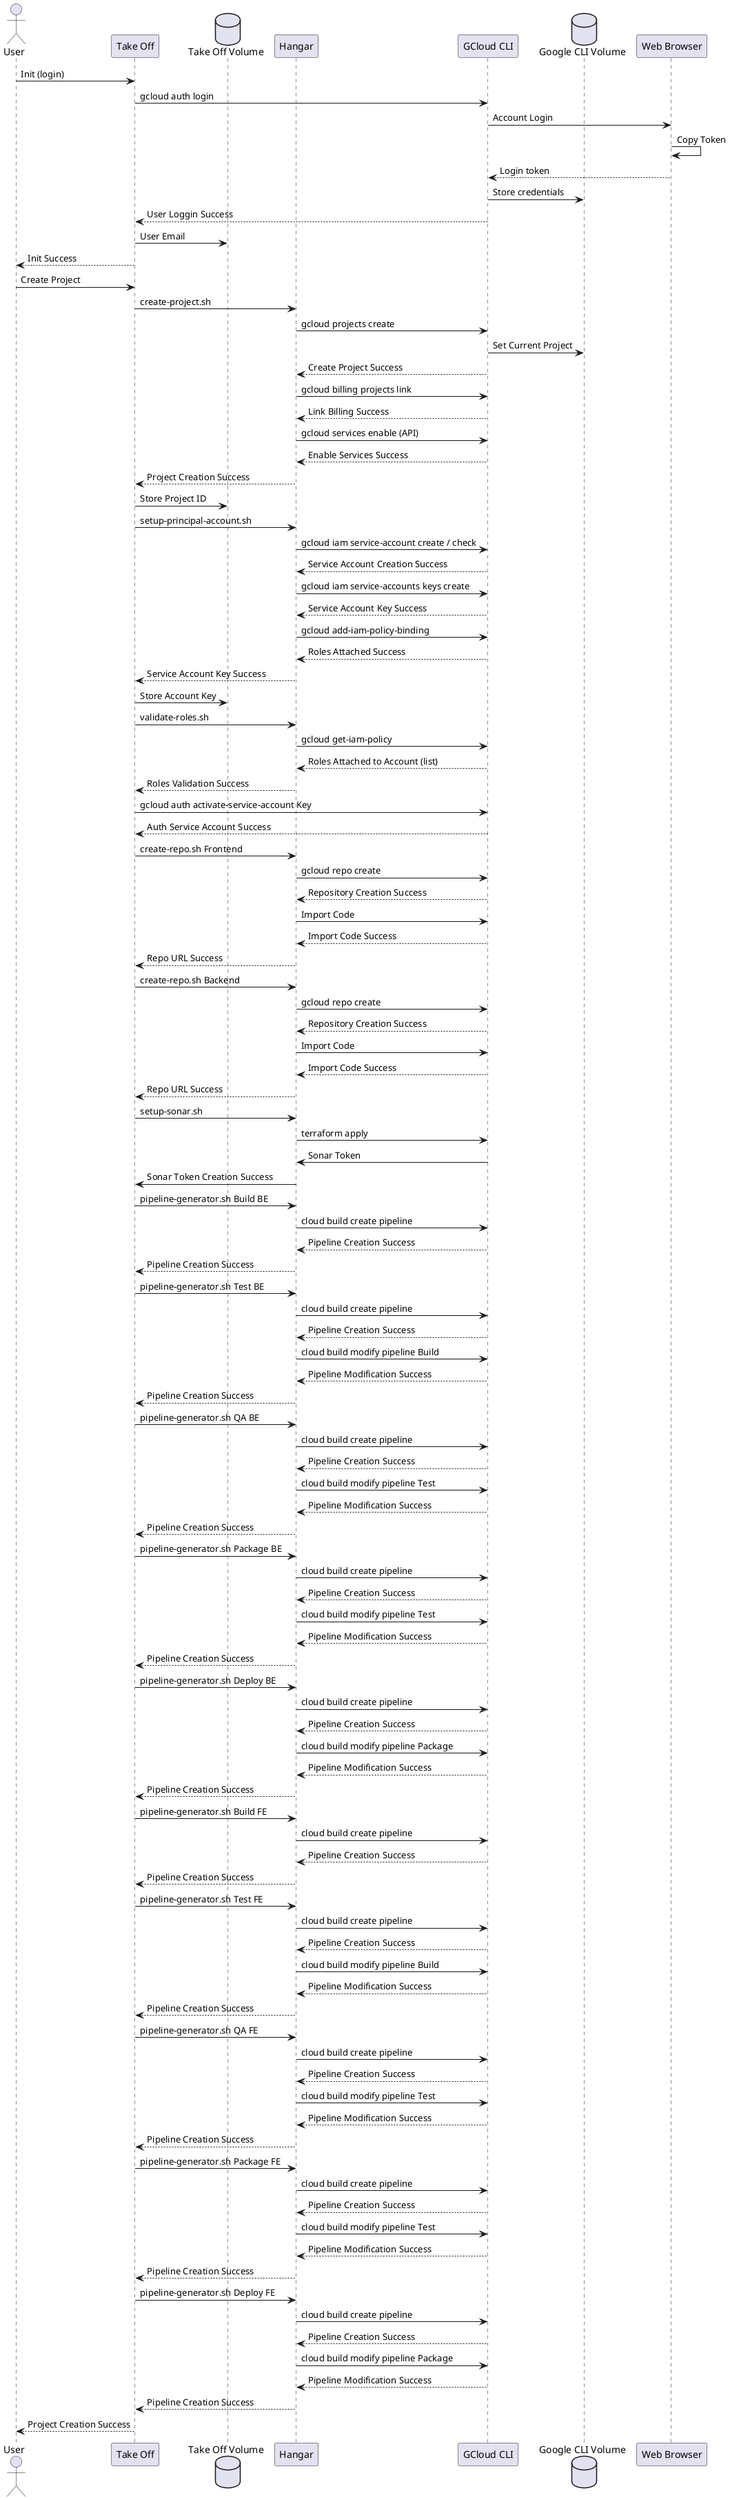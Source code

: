 @startuml sequence

actor       User                as User
participant "Take Off"          as TakeOff
database    "Take Off Volume"    as Cache
participant "Hangar"            as Hangar
participant "GCloud CLI"        as Gcloud
database    "Google CLI Volume"         as Clicache
participant "Web Browser"       as Web


User -> TakeOff : Init (login)
TakeOff -> Gcloud: gcloud auth login
Gcloud -> Web: Account Login
Web -> Web : Copy Token
Web --> Gcloud: Login token
Gcloud -> Clicache: Store credentials
Gcloud --> TakeOff: User Loggin Success
TakeOff -> Cache: User Email
TakeOff --> User : Init Success


User -> TakeOff : Create Project

TakeOff -> Hangar : create-project.sh
Hangar -> Gcloud : gcloud projects create
Gcloud -> Clicache : Set Current Project
Gcloud --> Hangar : Create Project Success
Hangar -> Gcloud : gcloud billing projects link
Gcloud --> Hangar : Link Billing Success
Hangar -> Gcloud : gcloud services enable (API)
Gcloud --> Hangar : Enable Services Success
Hangar --> TakeOff : Project Creation Success
TakeOff -> Cache : Store Project ID

TakeOff -> Hangar : setup-principal-account.sh
Hangar -> Gcloud : gcloud iam service-account create / check
Gcloud --> Hangar : Service Account Creation Success
Hangar -> Gcloud : gcloud iam service-accounts keys create
Gcloud --> Hangar : Service Account Key Success
Hangar -> Gcloud : gcloud add-iam-policy-binding
Gcloud --> Hangar : Roles Attached Success
' Revisar esta parte -- Renombrar a Volumen y escribe Hangar directo
Hangar --> TakeOff : Service Account Key Success
TakeOff -> Cache : Store Account Key

TakeOff -> Hangar : validate-roles.sh
' Opcional
Hangar -> Gcloud : gcloud get-iam-policy
Gcloud --> Hangar : Roles Attached to Account (list)
Hangar --> TakeOff : Roles Validation Success
' Revisar Como gestionar esta key
TakeOff -> Gcloud : gcloud auth activate-service-account Key
Gcloud --> TakeOff : Auth Service Account Success

TakeOff -> Hangar : create-repo.sh Frontend
Hangar -> Gcloud : gcloud repo create
Gcloud --> Hangar : Repository Creation Success
Hangar -> Gcloud : Import Code
Gcloud --> Hangar : Import Code Success
Hangar --> TakeOff : Repo URL Success

TakeOff -> Hangar : create-repo.sh Backend
Hangar -> Gcloud : gcloud repo create
Gcloud --> Hangar : Repository Creation Success
Hangar -> Gcloud : Import Code
Gcloud --> Hangar : Import Code Success
Hangar --> TakeOff : Repo URL Success

TakeOff -> Hangar : setup-sonar.sh
Hangar -> Gcloud : terraform apply
Gcloud -> Hangar : Sonar Token
Hangar -> TakeOff : Sonar Token Creation Success

TakeOff -> Hangar : pipeline-generator.sh Build BE
Hangar -> Gcloud : cloud build create pipeline
Gcloud --> Hangar : Pipeline Creation Success
Hangar --> TakeOff : Pipeline Creation Success
TakeOff -> Hangar : pipeline-generator.sh Test BE
Hangar -> Gcloud : cloud build create pipeline
Gcloud --> Hangar : Pipeline Creation Success
Hangar -> Gcloud : cloud build modify pipeline Build
Gcloud --> Hangar : Pipeline Modification Success
Hangar --> TakeOff : Pipeline Creation Success
TakeOff -> Hangar : pipeline-generator.sh QA BE
Hangar -> Gcloud : cloud build create pipeline
Gcloud --> Hangar : Pipeline Creation Success
Hangar -> Gcloud : cloud build modify pipeline Test
Gcloud --> Hangar : Pipeline Modification Success
Hangar --> TakeOff : Pipeline Creation Success
TakeOff -> Hangar : pipeline-generator.sh Package BE
Hangar -> Gcloud : cloud build create pipeline
Gcloud --> Hangar : Pipeline Creation Success
Hangar -> Gcloud : cloud build modify pipeline Test
Gcloud --> Hangar : Pipeline Modification Success
Hangar --> TakeOff : Pipeline Creation Success
TakeOff -> Hangar : pipeline-generator.sh Deploy BE
Hangar -> Gcloud : cloud build create pipeline
Gcloud --> Hangar : Pipeline Creation Success
Hangar -> Gcloud : cloud build modify pipeline Package 
Gcloud --> Hangar : Pipeline Modification Success
Hangar --> TakeOff : Pipeline Creation Success

TakeOff -> Hangar : pipeline-generator.sh Build FE
Hangar -> Gcloud : cloud build create pipeline
Gcloud --> Hangar : Pipeline Creation Success
Hangar --> TakeOff : Pipeline Creation Success
TakeOff -> Hangar : pipeline-generator.sh Test FE
Hangar -> Gcloud : cloud build create pipeline
Gcloud --> Hangar : Pipeline Creation Success
Hangar -> Gcloud : cloud build modify pipeline Build
Gcloud --> Hangar : Pipeline Modification Success
Hangar --> TakeOff : Pipeline Creation Success
TakeOff -> Hangar : pipeline-generator.sh QA FE
Hangar -> Gcloud : cloud build create pipeline
Gcloud --> Hangar : Pipeline Creation Success
Hangar -> Gcloud : cloud build modify pipeline Test
Gcloud --> Hangar : Pipeline Modification Success
Hangar --> TakeOff : Pipeline Creation Success
TakeOff -> Hangar : pipeline-generator.sh Package FE
Hangar -> Gcloud : cloud build create pipeline
Gcloud --> Hangar : Pipeline Creation Success
Hangar -> Gcloud : cloud build modify pipeline Test
Gcloud --> Hangar : Pipeline Modification Success
Hangar --> TakeOff : Pipeline Creation Success
TakeOff -> Hangar : pipeline-generator.sh Deploy FE
Hangar -> Gcloud : cloud build create pipeline
Gcloud --> Hangar : Pipeline Creation Success
Hangar -> Gcloud : cloud build modify pipeline Package
Gcloud --> Hangar : Pipeline Modification Success
Hangar --> TakeOff : Pipeline Creation Success

TakeOff --> User : Project Creation Success
@enduml